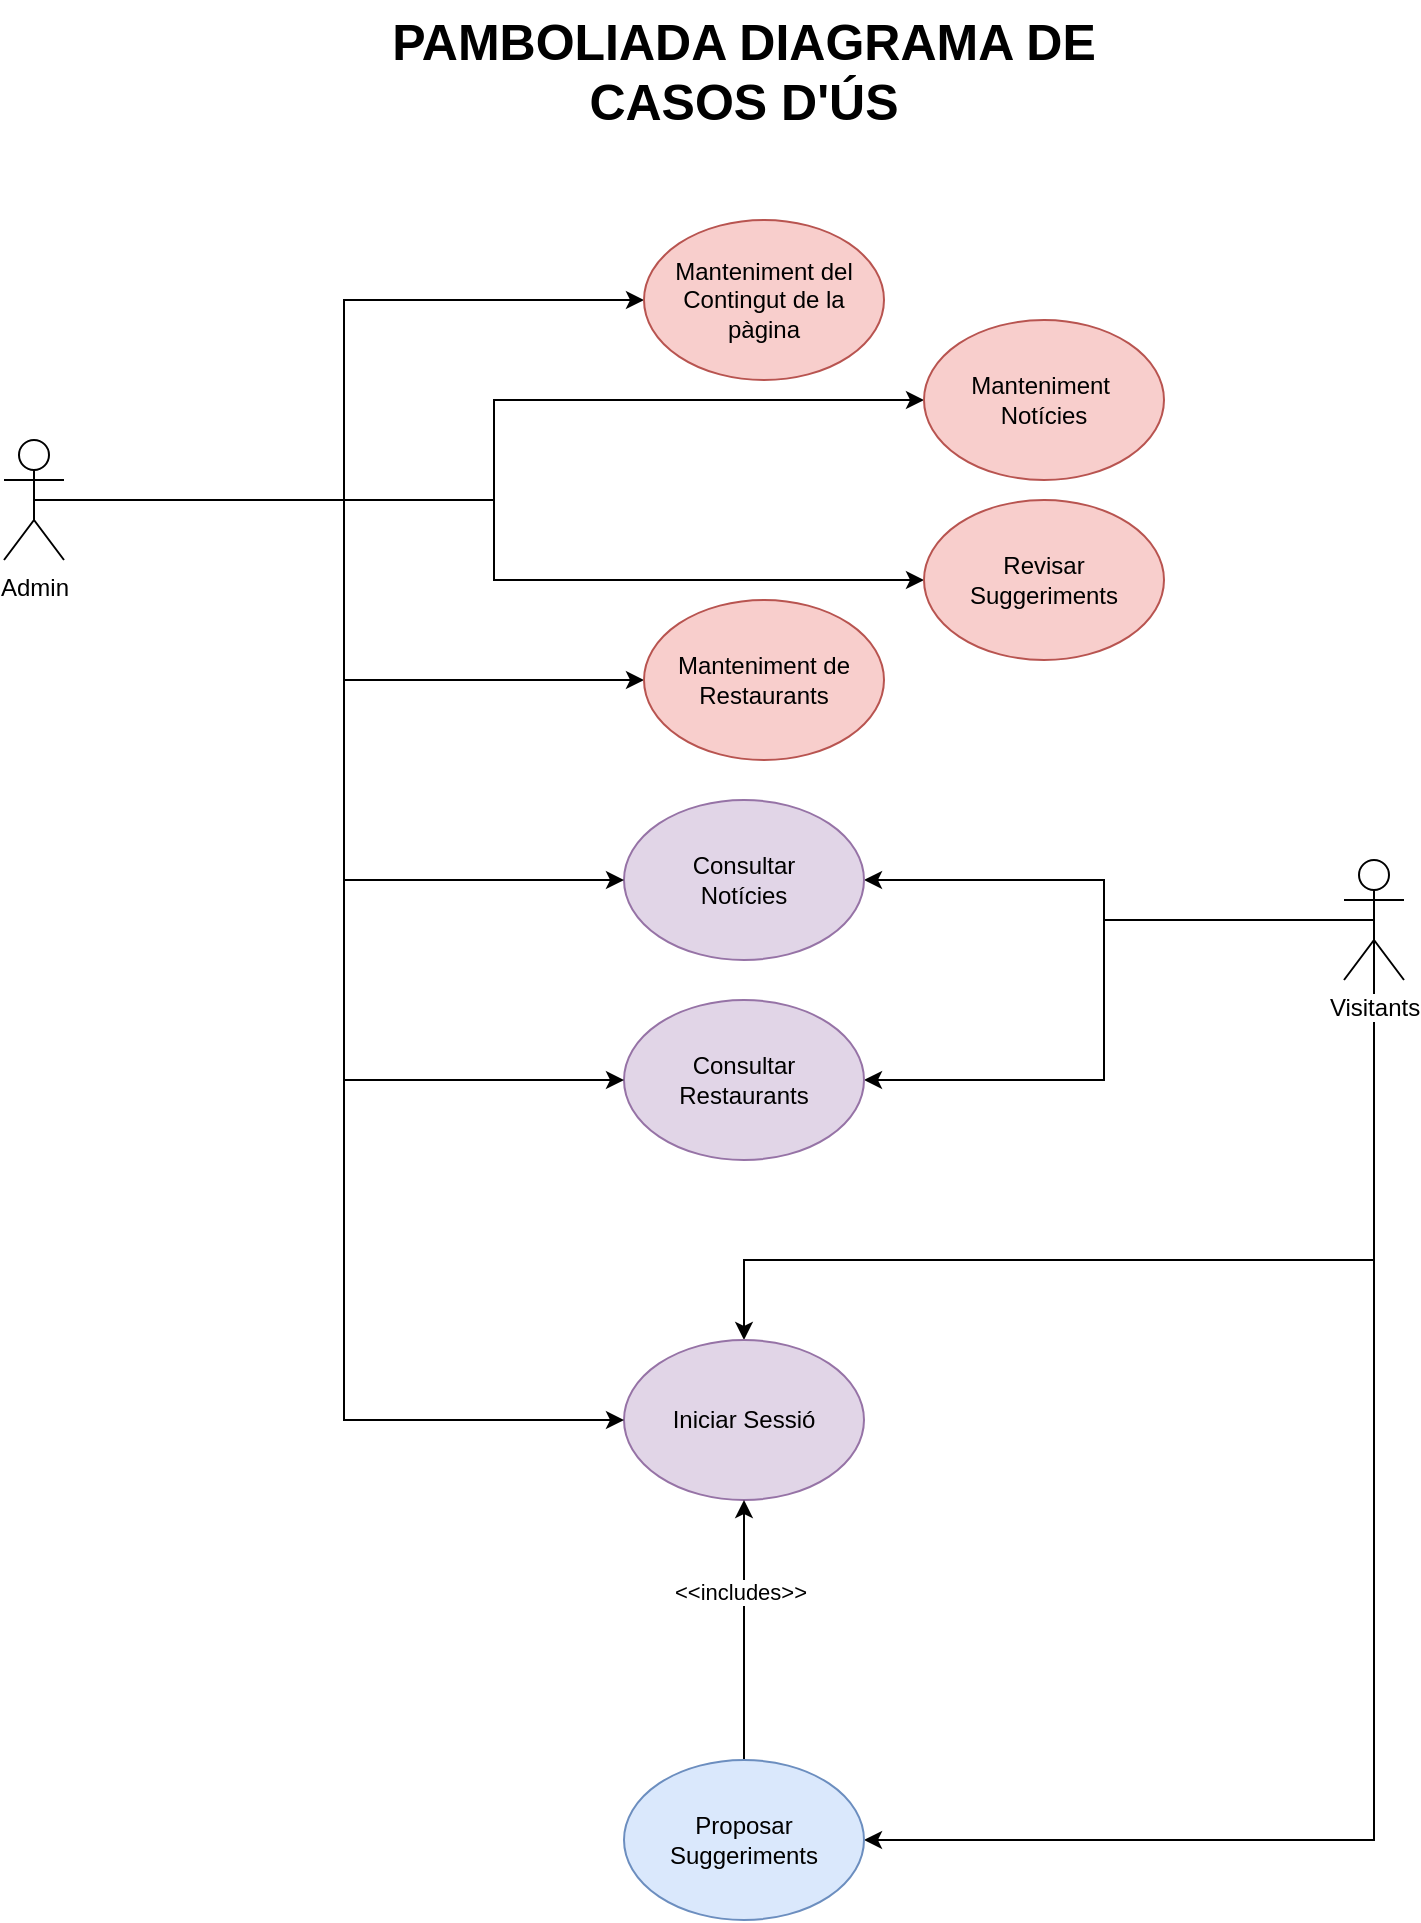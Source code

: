 <mxfile version="12.9.13" type="device"><diagram id="3XGux-eftVK1QjVrqgzY" name="Page-1"><mxGraphModel dx="1391" dy="876" grid="1" gridSize="10" guides="1" tooltips="1" connect="1" arrows="1" fold="1" page="1" pageScale="1" pageWidth="827" pageHeight="6800" math="0" shadow="0"><root><mxCell id="0"/><mxCell id="1" parent="0"/><mxCell id="ACAhc2BNOxrWAog1YKlf-29" style="edgeStyle=orthogonalEdgeStyle;rounded=0;orthogonalLoop=1;jettySize=auto;html=1;exitX=0.5;exitY=0.5;exitDx=0;exitDy=0;exitPerimeter=0;entryX=0.5;entryY=0;entryDx=0;entryDy=0;" edge="1" parent="1" source="ACAhc2BNOxrWAog1YKlf-1" target="ACAhc2BNOxrWAog1YKlf-11"><mxGeometry relative="1" as="geometry"><Array as="points"><mxPoint x="735" y="660"/><mxPoint x="420" y="660"/></Array></mxGeometry></mxCell><mxCell id="ACAhc2BNOxrWAog1YKlf-30" style="edgeStyle=orthogonalEdgeStyle;rounded=0;orthogonalLoop=1;jettySize=auto;html=1;exitX=0.5;exitY=0.5;exitDx=0;exitDy=0;exitPerimeter=0;entryX=1;entryY=0.5;entryDx=0;entryDy=0;" edge="1" parent="1" source="ACAhc2BNOxrWAog1YKlf-1" target="ACAhc2BNOxrWAog1YKlf-8"><mxGeometry relative="1" as="geometry"><Array as="points"><mxPoint x="600" y="490"/><mxPoint x="600" y="470"/></Array></mxGeometry></mxCell><mxCell id="ACAhc2BNOxrWAog1YKlf-33" style="edgeStyle=orthogonalEdgeStyle;rounded=0;orthogonalLoop=1;jettySize=auto;html=1;exitX=0.5;exitY=0.5;exitDx=0;exitDy=0;exitPerimeter=0;entryX=1;entryY=0.5;entryDx=0;entryDy=0;" edge="1" parent="1" source="ACAhc2BNOxrWAog1YKlf-1" target="ACAhc2BNOxrWAog1YKlf-7"><mxGeometry relative="1" as="geometry"/></mxCell><mxCell id="ACAhc2BNOxrWAog1YKlf-36" style="edgeStyle=orthogonalEdgeStyle;rounded=0;orthogonalLoop=1;jettySize=auto;html=1;exitX=0.5;exitY=0.5;exitDx=0;exitDy=0;exitPerimeter=0;entryX=1;entryY=0.5;entryDx=0;entryDy=0;" edge="1" parent="1" source="ACAhc2BNOxrWAog1YKlf-1" target="ACAhc2BNOxrWAog1YKlf-12"><mxGeometry relative="1" as="geometry"><Array as="points"><mxPoint x="735" y="950"/></Array></mxGeometry></mxCell><mxCell id="ACAhc2BNOxrWAog1YKlf-1" value="Visitants" style="shape=umlActor;verticalLabelPosition=bottom;labelBackgroundColor=#ffffff;verticalAlign=top;html=1;outlineConnect=0;" vertex="1" parent="1"><mxGeometry x="720" y="460" width="30" height="60" as="geometry"/></mxCell><mxCell id="ACAhc2BNOxrWAog1YKlf-7" value="Consultar Restaurants" style="ellipse;whiteSpace=wrap;html=1;fillColor=#e1d5e7;strokeColor=#9673a6;" vertex="1" parent="1"><mxGeometry x="360" y="530" width="120" height="80" as="geometry"/></mxCell><mxCell id="ACAhc2BNOxrWAog1YKlf-8" value="Consultar&lt;br&gt;Notícies" style="ellipse;whiteSpace=wrap;html=1;fillColor=#e1d5e7;strokeColor=#9673a6;" vertex="1" parent="1"><mxGeometry x="360" y="430" width="120" height="80" as="geometry"/></mxCell><mxCell id="ACAhc2BNOxrWAog1YKlf-11" value="Iniciar Sessió" style="ellipse;whiteSpace=wrap;html=1;fillColor=#e1d5e7;strokeColor=#9673a6;" vertex="1" parent="1"><mxGeometry x="360" y="700" width="120" height="80" as="geometry"/></mxCell><mxCell id="ACAhc2BNOxrWAog1YKlf-34" style="edgeStyle=orthogonalEdgeStyle;rounded=0;orthogonalLoop=1;jettySize=auto;html=1;exitX=0.5;exitY=0;exitDx=0;exitDy=0;entryX=0.5;entryY=1;entryDx=0;entryDy=0;" edge="1" parent="1" source="ACAhc2BNOxrWAog1YKlf-12" target="ACAhc2BNOxrWAog1YKlf-11"><mxGeometry relative="1" as="geometry"/></mxCell><mxCell id="ACAhc2BNOxrWAog1YKlf-35" value="&amp;lt;&amp;lt;includes&amp;gt;&amp;gt;" style="edgeLabel;html=1;align=center;verticalAlign=middle;resizable=0;points=[];" vertex="1" connectable="0" parent="ACAhc2BNOxrWAog1YKlf-34"><mxGeometry x="0.292" y="2" relative="1" as="geometry"><mxPoint as="offset"/></mxGeometry></mxCell><mxCell id="ACAhc2BNOxrWAog1YKlf-12" value="Proposar Suggeriments" style="ellipse;whiteSpace=wrap;html=1;fillColor=#dae8fc;strokeColor=#6c8ebf;" vertex="1" parent="1"><mxGeometry x="360" y="910" width="120" height="80" as="geometry"/></mxCell><mxCell id="ACAhc2BNOxrWAog1YKlf-19" style="edgeStyle=orthogonalEdgeStyle;rounded=0;orthogonalLoop=1;jettySize=auto;html=1;exitX=0.5;exitY=0.5;exitDx=0;exitDy=0;exitPerimeter=0;entryX=0;entryY=0.5;entryDx=0;entryDy=0;" edge="1" parent="1" source="ACAhc2BNOxrWAog1YKlf-13" target="ACAhc2BNOxrWAog1YKlf-11"><mxGeometry relative="1" as="geometry"><Array as="points"><mxPoint x="220" y="280"/><mxPoint x="220" y="740"/></Array></mxGeometry></mxCell><mxCell id="ACAhc2BNOxrWAog1YKlf-20" style="edgeStyle=orthogonalEdgeStyle;rounded=0;orthogonalLoop=1;jettySize=auto;html=1;exitX=0.5;exitY=0.5;exitDx=0;exitDy=0;exitPerimeter=0;entryX=0;entryY=0.5;entryDx=0;entryDy=0;" edge="1" parent="1" source="ACAhc2BNOxrWAog1YKlf-13" target="ACAhc2BNOxrWAog1YKlf-15"><mxGeometry relative="1" as="geometry"><Array as="points"><mxPoint x="220" y="280"/><mxPoint x="220" y="180"/></Array></mxGeometry></mxCell><mxCell id="ACAhc2BNOxrWAog1YKlf-21" style="edgeStyle=orthogonalEdgeStyle;rounded=0;orthogonalLoop=1;jettySize=auto;html=1;exitX=0.5;exitY=0.5;exitDx=0;exitDy=0;exitPerimeter=0;entryX=0;entryY=0.5;entryDx=0;entryDy=0;" edge="1" parent="1" source="ACAhc2BNOxrWAog1YKlf-13" target="ACAhc2BNOxrWAog1YKlf-14"><mxGeometry relative="1" as="geometry"><Array as="points"><mxPoint x="220" y="280"/><mxPoint x="220" y="370"/></Array></mxGeometry></mxCell><mxCell id="ACAhc2BNOxrWAog1YKlf-22" style="edgeStyle=orthogonalEdgeStyle;rounded=0;orthogonalLoop=1;jettySize=auto;html=1;exitX=0.5;exitY=0.5;exitDx=0;exitDy=0;exitPerimeter=0;entryX=0;entryY=0.5;entryDx=0;entryDy=0;" edge="1" parent="1" source="ACAhc2BNOxrWAog1YKlf-13" target="ACAhc2BNOxrWAog1YKlf-17"><mxGeometry relative="1" as="geometry"/></mxCell><mxCell id="ACAhc2BNOxrWAog1YKlf-23" style="edgeStyle=orthogonalEdgeStyle;rounded=0;orthogonalLoop=1;jettySize=auto;html=1;exitX=0.5;exitY=0.5;exitDx=0;exitDy=0;exitPerimeter=0;entryX=0;entryY=0.5;entryDx=0;entryDy=0;" edge="1" parent="1" source="ACAhc2BNOxrWAog1YKlf-13" target="ACAhc2BNOxrWAog1YKlf-16"><mxGeometry relative="1" as="geometry"/></mxCell><mxCell id="ACAhc2BNOxrWAog1YKlf-28" style="edgeStyle=orthogonalEdgeStyle;rounded=0;orthogonalLoop=1;jettySize=auto;html=1;exitX=0.5;exitY=0.5;exitDx=0;exitDy=0;exitPerimeter=0;entryX=0;entryY=0.5;entryDx=0;entryDy=0;" edge="1" parent="1" source="ACAhc2BNOxrWAog1YKlf-13" target="ACAhc2BNOxrWAog1YKlf-7"><mxGeometry relative="1" as="geometry"/></mxCell><mxCell id="ACAhc2BNOxrWAog1YKlf-32" style="edgeStyle=orthogonalEdgeStyle;rounded=0;orthogonalLoop=1;jettySize=auto;html=1;exitX=0.5;exitY=0.5;exitDx=0;exitDy=0;exitPerimeter=0;entryX=0;entryY=0.5;entryDx=0;entryDy=0;" edge="1" parent="1" source="ACAhc2BNOxrWAog1YKlf-13" target="ACAhc2BNOxrWAog1YKlf-8"><mxGeometry relative="1" as="geometry"/></mxCell><mxCell id="ACAhc2BNOxrWAog1YKlf-13" value="Admin" style="shape=umlActor;verticalLabelPosition=bottom;labelBackgroundColor=#ffffff;verticalAlign=top;html=1;outlineConnect=0;" vertex="1" parent="1"><mxGeometry x="50" y="250" width="30" height="60" as="geometry"/></mxCell><mxCell id="ACAhc2BNOxrWAog1YKlf-14" value="Manteniment de Restaurants" style="ellipse;whiteSpace=wrap;html=1;fillColor=#f8cecc;strokeColor=#b85450;" vertex="1" parent="1"><mxGeometry x="370" y="330" width="120" height="80" as="geometry"/></mxCell><mxCell id="ACAhc2BNOxrWAog1YKlf-15" value="Manteniment del Contingut de la pàgina" style="ellipse;whiteSpace=wrap;html=1;fillColor=#f8cecc;strokeColor=#b85450;" vertex="1" parent="1"><mxGeometry x="370" y="140" width="120" height="80" as="geometry"/></mxCell><mxCell id="ACAhc2BNOxrWAog1YKlf-16" value="Manteniment&amp;nbsp; Notícies" style="ellipse;whiteSpace=wrap;html=1;fillColor=#f8cecc;strokeColor=#b85450;" vertex="1" parent="1"><mxGeometry x="510" y="190" width="120" height="80" as="geometry"/></mxCell><mxCell id="ACAhc2BNOxrWAog1YKlf-17" value="Revisar Suggeriments" style="ellipse;whiteSpace=wrap;html=1;fillColor=#f8cecc;strokeColor=#b85450;" vertex="1" parent="1"><mxGeometry x="510" y="280" width="120" height="80" as="geometry"/></mxCell><mxCell id="ACAhc2BNOxrWAog1YKlf-38" value="&lt;font style=&quot;font-size: 25px;&quot;&gt;PAMBOLIADA DIAGRAMA DE CASOS D'ÚS&lt;/font&gt;" style="text;html=1;strokeColor=none;fillColor=none;align=center;verticalAlign=middle;whiteSpace=wrap;rounded=0;fontStyle=1;fontSize=25;" vertex="1" parent="1"><mxGeometry x="200" y="30" width="440" height="70" as="geometry"/></mxCell></root></mxGraphModel></diagram></mxfile>